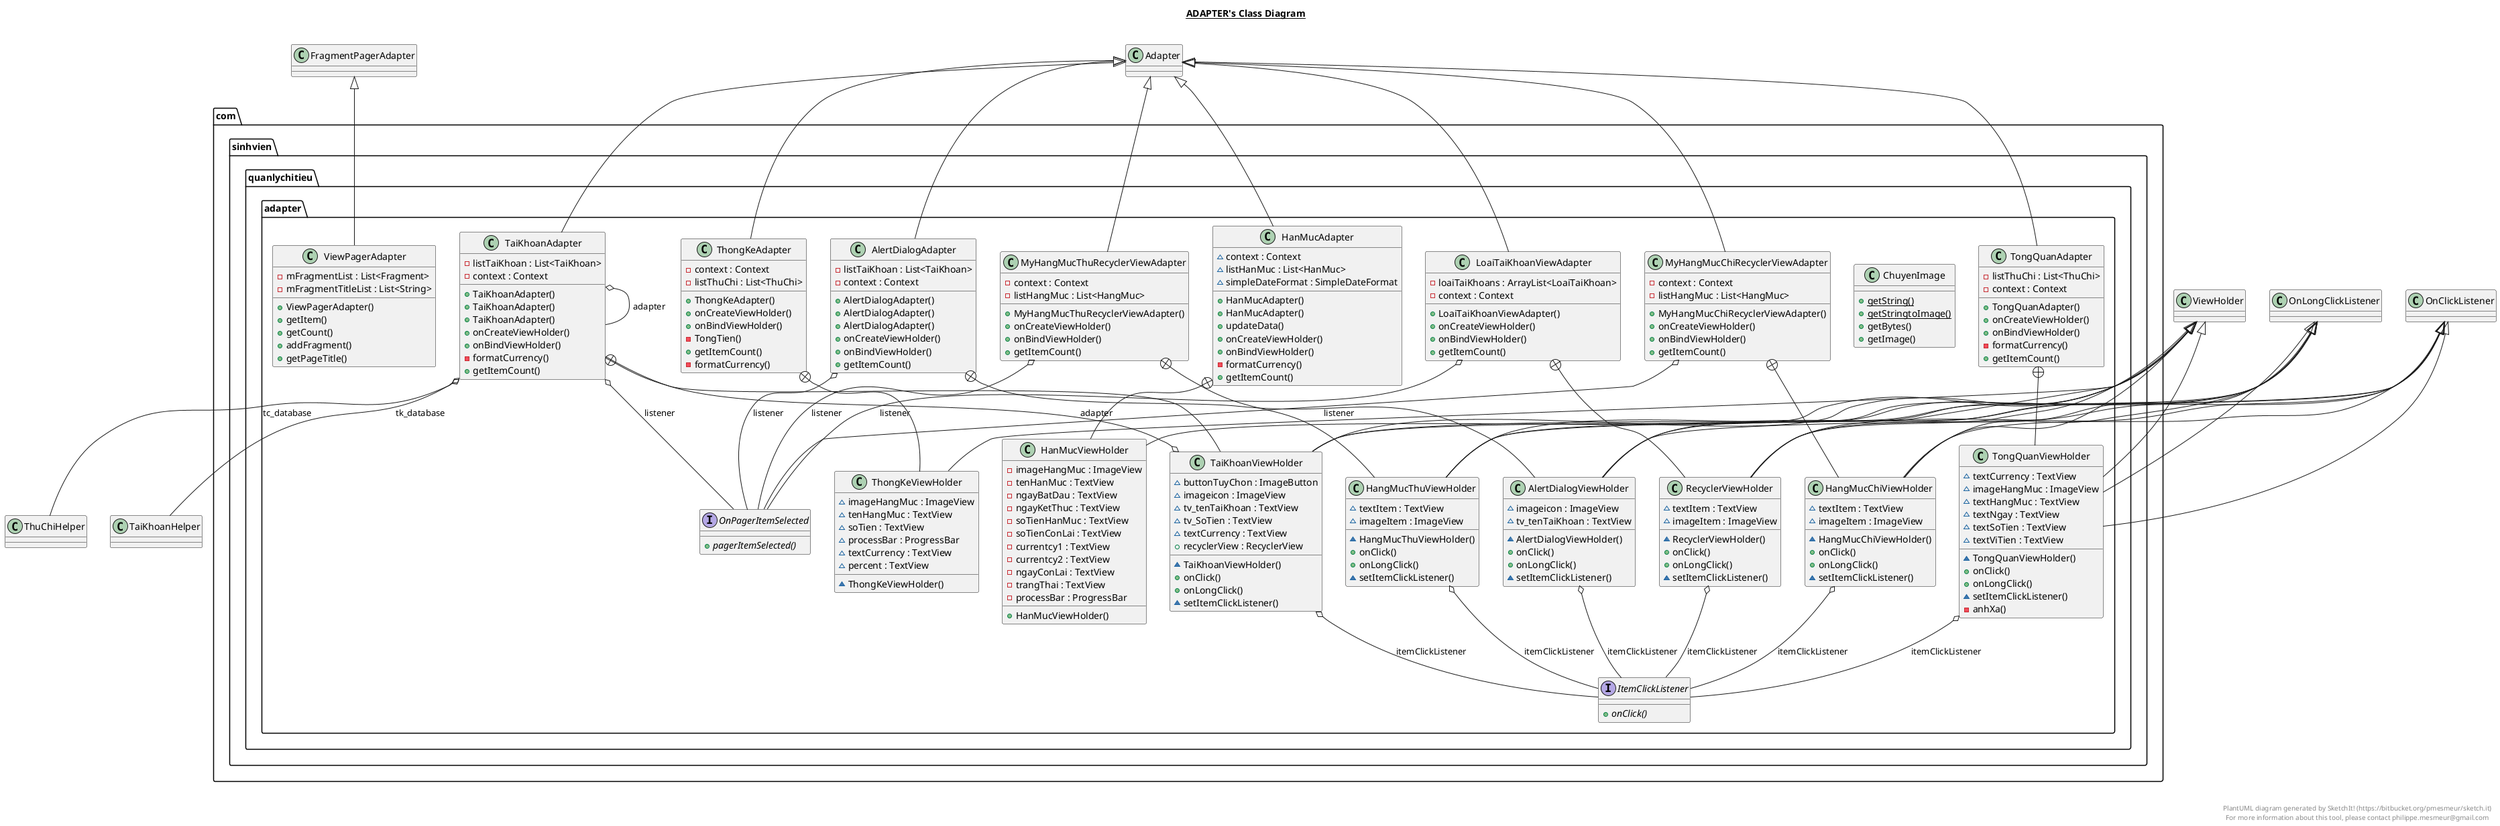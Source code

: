 @startuml

title __ADAPTER's Class Diagram__\n

  package com.sinhvien.quanlychitieu {
    package com.sinhvien.quanlychitieu.adapter {
      class AlertDialogAdapter {
          - listTaiKhoan : List<TaiKhoan>
          - context : Context
          + AlertDialogAdapter()
          + AlertDialogAdapter()
          + AlertDialogAdapter()
          + onCreateViewHolder()
          + onBindViewHolder()
          + getItemCount()
      }
    }
  }
  

  package com.sinhvien.quanlychitieu {
    package com.sinhvien.quanlychitieu.adapter {
      class AlertDialogViewHolder {
          ~ imageicon : ImageView
          ~ tv_tenTaiKhoan : TextView
          ~ AlertDialogViewHolder()
          + onClick()
          + onLongClick()
          ~ setItemClickListener()
      }
    }
  }
  

  package com.sinhvien.quanlychitieu {
    package com.sinhvien.quanlychitieu.adapter {
      class ChuyenImage {
          {static} + getString()
          {static} + getStringtoImage()
          + getBytes()
          + getImage()
      }
    }
  }
  

  package com.sinhvien.quanlychitieu {
    package com.sinhvien.quanlychitieu.adapter {
      class HanMucAdapter {
          ~ context : Context
          ~ listHanMuc : List<HanMuc>
          ~ simpleDateFormat : SimpleDateFormat
          + HanMucAdapter()
          + HanMucAdapter()
          + updateData()
          + onCreateViewHolder()
          + onBindViewHolder()
          - formatCurrency()
          + getItemCount()
      }
    }
  }
  

  package com.sinhvien.quanlychitieu {
    package com.sinhvien.quanlychitieu.adapter {
      class HanMucViewHolder {
          - imageHangMuc : ImageView
          - tenHanMuc : TextView
          - ngayBatDau : TextView
          - ngayKetThuc : TextView
          - soTienHanMuc : TextView
          - soTienConLai : TextView
          - currentcy1 : TextView
          - currentcy2 : TextView
          - ngayConLai : TextView
          - trangThai : TextView
          - processBar : ProgressBar
          + HanMucViewHolder()
      }
    }
  }
  

  package com.sinhvien.quanlychitieu {
    package com.sinhvien.quanlychitieu.adapter {
      interface ItemClickListener {
          {abstract} + onClick()
      }
    }
  }
  

  package com.sinhvien.quanlychitieu {
    package com.sinhvien.quanlychitieu.adapter {
      class LoaiTaiKhoanViewAdapter {
          - loaiTaiKhoans : ArrayList<LoaiTaiKhoan>
          - context : Context
          + LoaiTaiKhoanViewAdapter()
          + onCreateViewHolder()
          + onBindViewHolder()
          + getItemCount()
      }
    }
  }
  

  package com.sinhvien.quanlychitieu {
    package com.sinhvien.quanlychitieu.adapter {
      class RecyclerViewHolder {
          ~ textItem : TextView
          ~ imageItem : ImageView
          ~ RecyclerViewHolder()
          + onClick()
          + onLongClick()
          ~ setItemClickListener()
      }
    }
  }
  

  package com.sinhvien.quanlychitieu {
    package com.sinhvien.quanlychitieu.adapter {
      class MyHangMucChiRecyclerViewAdapter {
          - context : Context
          - listHangMuc : List<HangMuc>
          + MyHangMucChiRecyclerViewAdapter()
          + onCreateViewHolder()
          + onBindViewHolder()
          + getItemCount()
      }
    }
  }
  

  package com.sinhvien.quanlychitieu {
    package com.sinhvien.quanlychitieu.adapter {
      class HangMucChiViewHolder {
          ~ textItem : TextView
          ~ imageItem : ImageView
          ~ HangMucChiViewHolder()
          + onClick()
          + onLongClick()
          ~ setItemClickListener()
      }
    }
  }
  

  package com.sinhvien.quanlychitieu {
    package com.sinhvien.quanlychitieu.adapter {
      class MyHangMucThuRecyclerViewAdapter {
          - context : Context
          - listHangMuc : List<HangMuc>
          + MyHangMucThuRecyclerViewAdapter()
          + onCreateViewHolder()
          + onBindViewHolder()
          + getItemCount()
      }
    }
  }
  

  package com.sinhvien.quanlychitieu {
    package com.sinhvien.quanlychitieu.adapter {
      class HangMucThuViewHolder {
          ~ textItem : TextView
          ~ imageItem : ImageView
          ~ HangMucThuViewHolder()
          + onClick()
          + onLongClick()
          ~ setItemClickListener()
      }
    }
  }
  

  package com.sinhvien.quanlychitieu {
    package com.sinhvien.quanlychitieu.adapter {
      interface OnPagerItemSelected {
          {abstract} + pagerItemSelected()
      }
    }
  }
  

  package com.sinhvien.quanlychitieu {
    package com.sinhvien.quanlychitieu.adapter {
      class TaiKhoanAdapter {
          - listTaiKhoan : List<TaiKhoan>
          - context : Context
          + TaiKhoanAdapter()
          + TaiKhoanAdapter()
          + TaiKhoanAdapter()
          + onCreateViewHolder()
          + onBindViewHolder()
          - formatCurrency()
          + getItemCount()
      }
    }
  }
  

  package com.sinhvien.quanlychitieu {
    package com.sinhvien.quanlychitieu.adapter {
      class TaiKhoanViewHolder {
          ~ buttonTuyChon : ImageButton
          ~ imageicon : ImageView
          ~ tv_tenTaiKhoan : TextView
          ~ tv_SoTien : TextView
          ~ textCurrency : TextView
          + recyclerView : RecyclerView
          ~ TaiKhoanViewHolder()
          + onClick()
          + onLongClick()
          ~ setItemClickListener()
      }
    }
  }
  

  package com.sinhvien.quanlychitieu {
    package com.sinhvien.quanlychitieu.adapter {
      class ThongKeAdapter {
          - context : Context
          - listThuChi : List<ThuChi>
          + ThongKeAdapter()
          + onCreateViewHolder()
          + onBindViewHolder()
          - TongTien()
          + getItemCount()
          - formatCurrency()
      }
    }
  }
  

  package com.sinhvien.quanlychitieu {
    package com.sinhvien.quanlychitieu.adapter {
      class ThongKeViewHolder {
          ~ imageHangMuc : ImageView
          ~ tenHangMuc : TextView
          ~ soTien : TextView
          ~ processBar : ProgressBar
          ~ textCurrency : TextView
          ~ percent : TextView
          ~ ThongKeViewHolder()
      }
    }
  }
  

  package com.sinhvien.quanlychitieu {
    package com.sinhvien.quanlychitieu.adapter {
      class TongQuanAdapter {
          - listThuChi : List<ThuChi>
          - context : Context
          + TongQuanAdapter()
          + onCreateViewHolder()
          + onBindViewHolder()
          - formatCurrency()
          + getItemCount()
      }
    }
  }
  

  package com.sinhvien.quanlychitieu {
    package com.sinhvien.quanlychitieu.adapter {
      class TongQuanViewHolder {
          ~ textCurrency : TextView
          ~ imageHangMuc : ImageView
          ~ textHangMuc : TextView
          ~ textNgay : TextView
          ~ textSoTien : TextView
          ~ textViTien : TextView
          ~ TongQuanViewHolder()
          + onClick()
          + onLongClick()
          ~ setItemClickListener()
          - anhXa()
      }
    }
  }
  

  package com.sinhvien.quanlychitieu {
    package com.sinhvien.quanlychitieu.adapter {
      class ViewPagerAdapter {
          - mFragmentList : List<Fragment>
          - mFragmentTitleList : List<String>
          + ViewPagerAdapter()
          + getItem()
          + getCount()
          + addFragment()
          + getPageTitle()
      }
    }
  }
  

  AlertDialogAdapter -up-|> Adapter
  AlertDialogAdapter o-- OnPagerItemSelected : listener
  AlertDialogAdapter +-down- AlertDialogViewHolder
  AlertDialogViewHolder -up-|> OnClickListener
  AlertDialogViewHolder -up-|> OnLongClickListener
  AlertDialogViewHolder -up-|> ViewHolder
  AlertDialogViewHolder o-- ItemClickListener : itemClickListener
  HanMucAdapter -up-|> Adapter
  HanMucAdapter +-down- HanMucViewHolder
  HanMucViewHolder -up-|> ViewHolder
  LoaiTaiKhoanViewAdapter -up-|> Adapter
  LoaiTaiKhoanViewAdapter o-- OnPagerItemSelected : listener
  LoaiTaiKhoanViewAdapter +-down- RecyclerViewHolder
  RecyclerViewHolder -up-|> OnClickListener
  RecyclerViewHolder -up-|> OnLongClickListener
  RecyclerViewHolder -up-|> ViewHolder
  RecyclerViewHolder o-- ItemClickListener : itemClickListener
  MyHangMucChiRecyclerViewAdapter -up-|> Adapter
  MyHangMucChiRecyclerViewAdapter o-- OnPagerItemSelected : listener
  MyHangMucChiRecyclerViewAdapter +-down- HangMucChiViewHolder
  HangMucChiViewHolder -up-|> OnClickListener
  HangMucChiViewHolder -up-|> OnLongClickListener
  HangMucChiViewHolder -up-|> ViewHolder
  HangMucChiViewHolder o-- ItemClickListener : itemClickListener
  MyHangMucThuRecyclerViewAdapter -up-|> Adapter
  MyHangMucThuRecyclerViewAdapter o-- OnPagerItemSelected : listener
  MyHangMucThuRecyclerViewAdapter +-down- HangMucThuViewHolder
  HangMucThuViewHolder -up-|> OnClickListener
  HangMucThuViewHolder -up-|> OnLongClickListener
  HangMucThuViewHolder -up-|> ViewHolder
  HangMucThuViewHolder o-- ItemClickListener : itemClickListener
  TaiKhoanAdapter -up-|> Adapter
  TaiKhoanAdapter o-- OnPagerItemSelected : listener
  TaiKhoanAdapter o-- TaiKhoanHelper : tk_database
  TaiKhoanAdapter o-- ThuChiHelper : tc_database
  TaiKhoanAdapter o-- TaiKhoanAdapter : adapter
  TaiKhoanAdapter +-down- TaiKhoanViewHolder
  TaiKhoanViewHolder -up-|> OnClickListener
  TaiKhoanViewHolder -up-|> OnLongClickListener
  TaiKhoanViewHolder -up-|> ViewHolder
  TaiKhoanViewHolder o-- TaiKhoanAdapter : adapter
  TaiKhoanViewHolder o-- ItemClickListener : itemClickListener
  ThongKeAdapter -up-|> Adapter
  ThongKeAdapter +-down- ThongKeViewHolder
  ThongKeViewHolder -up-|> ViewHolder
  TongQuanAdapter -up-|> Adapter
  TongQuanAdapter +-down- TongQuanViewHolder
  TongQuanViewHolder -up-|> OnClickListener
  TongQuanViewHolder -up-|> OnLongClickListener
  TongQuanViewHolder -up-|> ViewHolder
  TongQuanViewHolder o-- ItemClickListener : itemClickListener
  ViewPagerAdapter -up-|> FragmentPagerAdapter


right footer


PlantUML diagram generated by SketchIt! (https://bitbucket.org/pmesmeur/sketch.it)
For more information about this tool, please contact philippe.mesmeur@gmail.com
endfooter

@enduml
